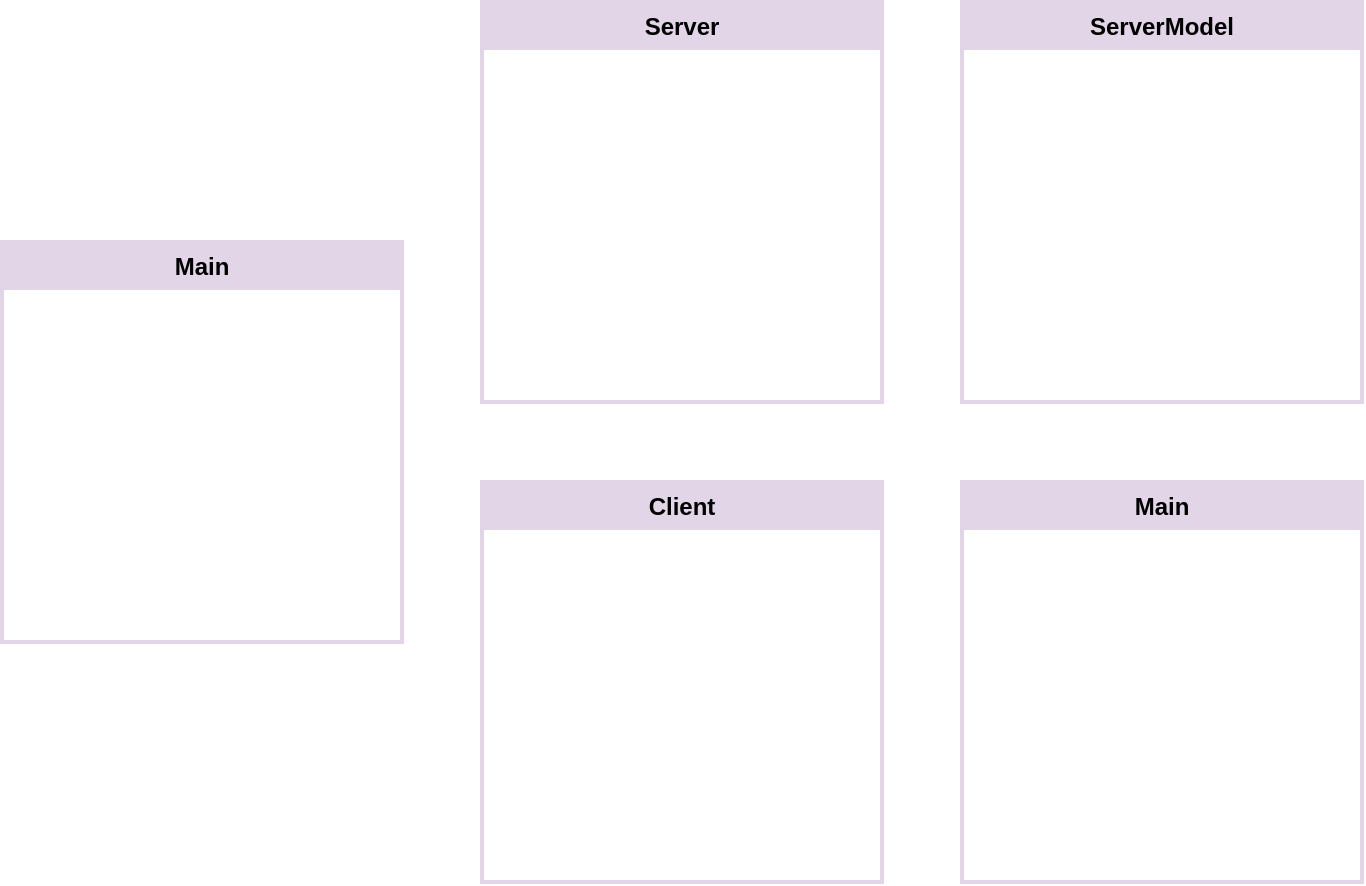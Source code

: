 <mxfile version="17.1.2" type="github">
  <diagram name="Page-1" id="5f0bae14-7c28-e335-631c-24af17079c00">
    <mxGraphModel dx="868" dy="1274" grid="1" gridSize="10" guides="1" tooltips="1" connect="1" arrows="1" fold="1" page="1" pageScale="1" pageWidth="1100" pageHeight="850" background="none" math="0" shadow="0">
      <root>
        <mxCell id="0" />
        <mxCell id="1" parent="0" />
        <mxCell id="U-ktRDvtVMJbWJF2N6Tt-1" value="Main" style="swimlane;fillColor=#E1D5E7;strokeColor=#E1D5E7;strokeWidth=2;" vertex="1" parent="1">
          <mxGeometry x="40" y="120" width="200" height="200" as="geometry" />
        </mxCell>
        <mxCell id="U-ktRDvtVMJbWJF2N6Tt-2" value="Client" style="swimlane;fillColor=#E1D5E7;strokeColor=#E1D5E7;strokeWidth=2;" vertex="1" parent="1">
          <mxGeometry x="280" y="240" width="200" height="200" as="geometry" />
        </mxCell>
        <mxCell id="U-ktRDvtVMJbWJF2N6Tt-3" value="Server" style="swimlane;fillColor=#E1D5E7;strokeColor=#E1D5E7;strokeWidth=2;" vertex="1" parent="1">
          <mxGeometry x="280" width="200" height="200" as="geometry" />
        </mxCell>
        <mxCell id="U-ktRDvtVMJbWJF2N6Tt-4" value="ServerModel" style="swimlane;fillColor=#E1D5E7;strokeColor=#E1D5E7;strokeWidth=2;" vertex="1" parent="1">
          <mxGeometry x="520" width="200" height="200" as="geometry" />
        </mxCell>
        <mxCell id="U-ktRDvtVMJbWJF2N6Tt-5" value="Main" style="swimlane;fillColor=#E1D5E7;strokeColor=#E1D5E7;strokeWidth=2;" vertex="1" parent="1">
          <mxGeometry x="520" y="240" width="200" height="200" as="geometry" />
        </mxCell>
      </root>
    </mxGraphModel>
  </diagram>
</mxfile>
